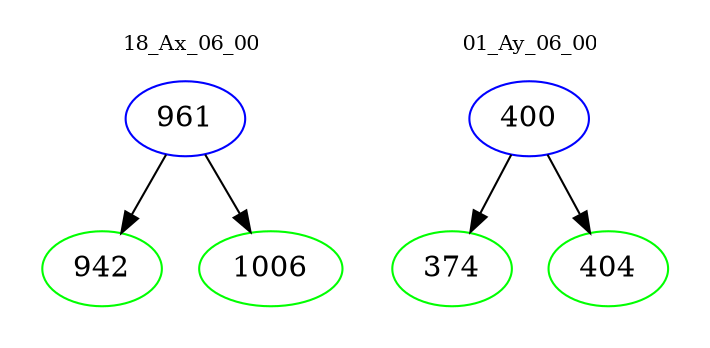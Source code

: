 digraph{
subgraph cluster_0 {
color = white
label = "18_Ax_06_00";
fontsize=10;
T0_961 [label="961", color="blue"]
T0_961 -> T0_942 [color="black"]
T0_942 [label="942", color="green"]
T0_961 -> T0_1006 [color="black"]
T0_1006 [label="1006", color="green"]
}
subgraph cluster_1 {
color = white
label = "01_Ay_06_00";
fontsize=10;
T1_400 [label="400", color="blue"]
T1_400 -> T1_374 [color="black"]
T1_374 [label="374", color="green"]
T1_400 -> T1_404 [color="black"]
T1_404 [label="404", color="green"]
}
}
